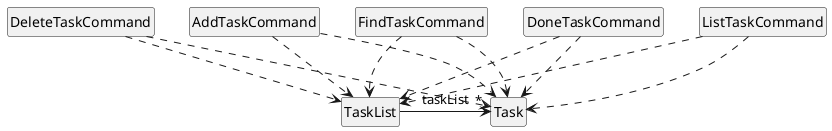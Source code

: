 @startuml
hide circle
skinparam classAttributeIconSize 0

class Task
class TaskList

TaskList -> "*" Task : taskList

hide members

class AddTaskCommand
class DeleteTaskCommand
class DoneTaskCommand
class FindTaskCommand
class ListTaskCommand
AddTaskCommand ..> Task
AddTaskCommand ..> TaskList
DeleteTaskCommand ..>Task
DeleteTaskCommand ..> TaskList
DoneTaskCommand ..> Task
DoneTaskCommand ..> TaskList
FindTaskCommand ..> Task
FindTaskCommand ..> TaskList
ListTaskCommand ..> Task
ListTaskCommand ..> TaskList
@enduml
